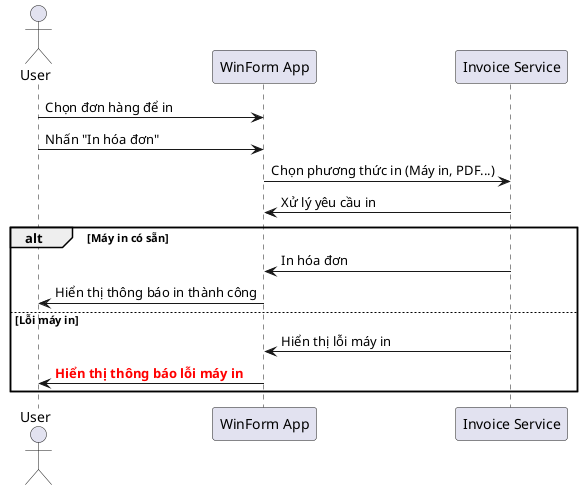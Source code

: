 @startuml
actor User
participant "WinForm App" as App
participant "Invoice Service" as InvoiceService

User -> App: Chọn đơn hàng để in
User -> App: Nhấn "In hóa đơn"
App -> InvoiceService: Chọn phương thức in (Máy in, PDF...)
InvoiceService -> App: Xử lý yêu cầu in
alt Máy in có sẵn
    InvoiceService -> App: In hóa đơn
    App -> User: Hiển thị thông báo in thành công
else Lỗi máy in
    InvoiceService -> App: Hiển thị lỗi máy in
    App -> User: <font color=red><b>Hiển thị thông báo lỗi máy in</b></font>
end
@enduml
